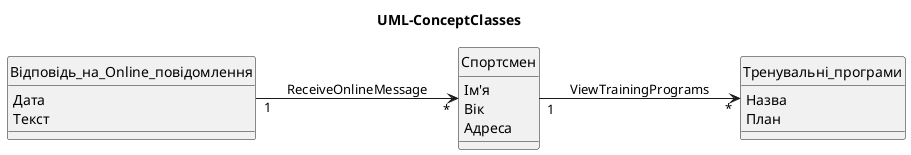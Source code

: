 @startuml
hide circle
title UML-ConceptClasses
left to right direction

Class Спортсмен{
    Ім'я
    Вік
    Адреса
}

Class Тренувальні_програми{
    Назва
    План
}

Class Відповідь_на_Online_повідомлення{
   Дата
   Текст
}


Спортсмен"1" --> "*"Тренувальні_програми: ViewTrainingPrograms

Відповідь_на_Online_повідомлення"1" --> "*"Спортсмен: ReceiveOnlineMessage
@enduml
